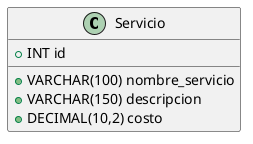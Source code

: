 @startuml

class Servicio {
    + INT id
    + VARCHAR(100) nombre_servicio
    + VARCHAR(150) descripcion
    + DECIMAL(10,2) costo
}

@enduml

